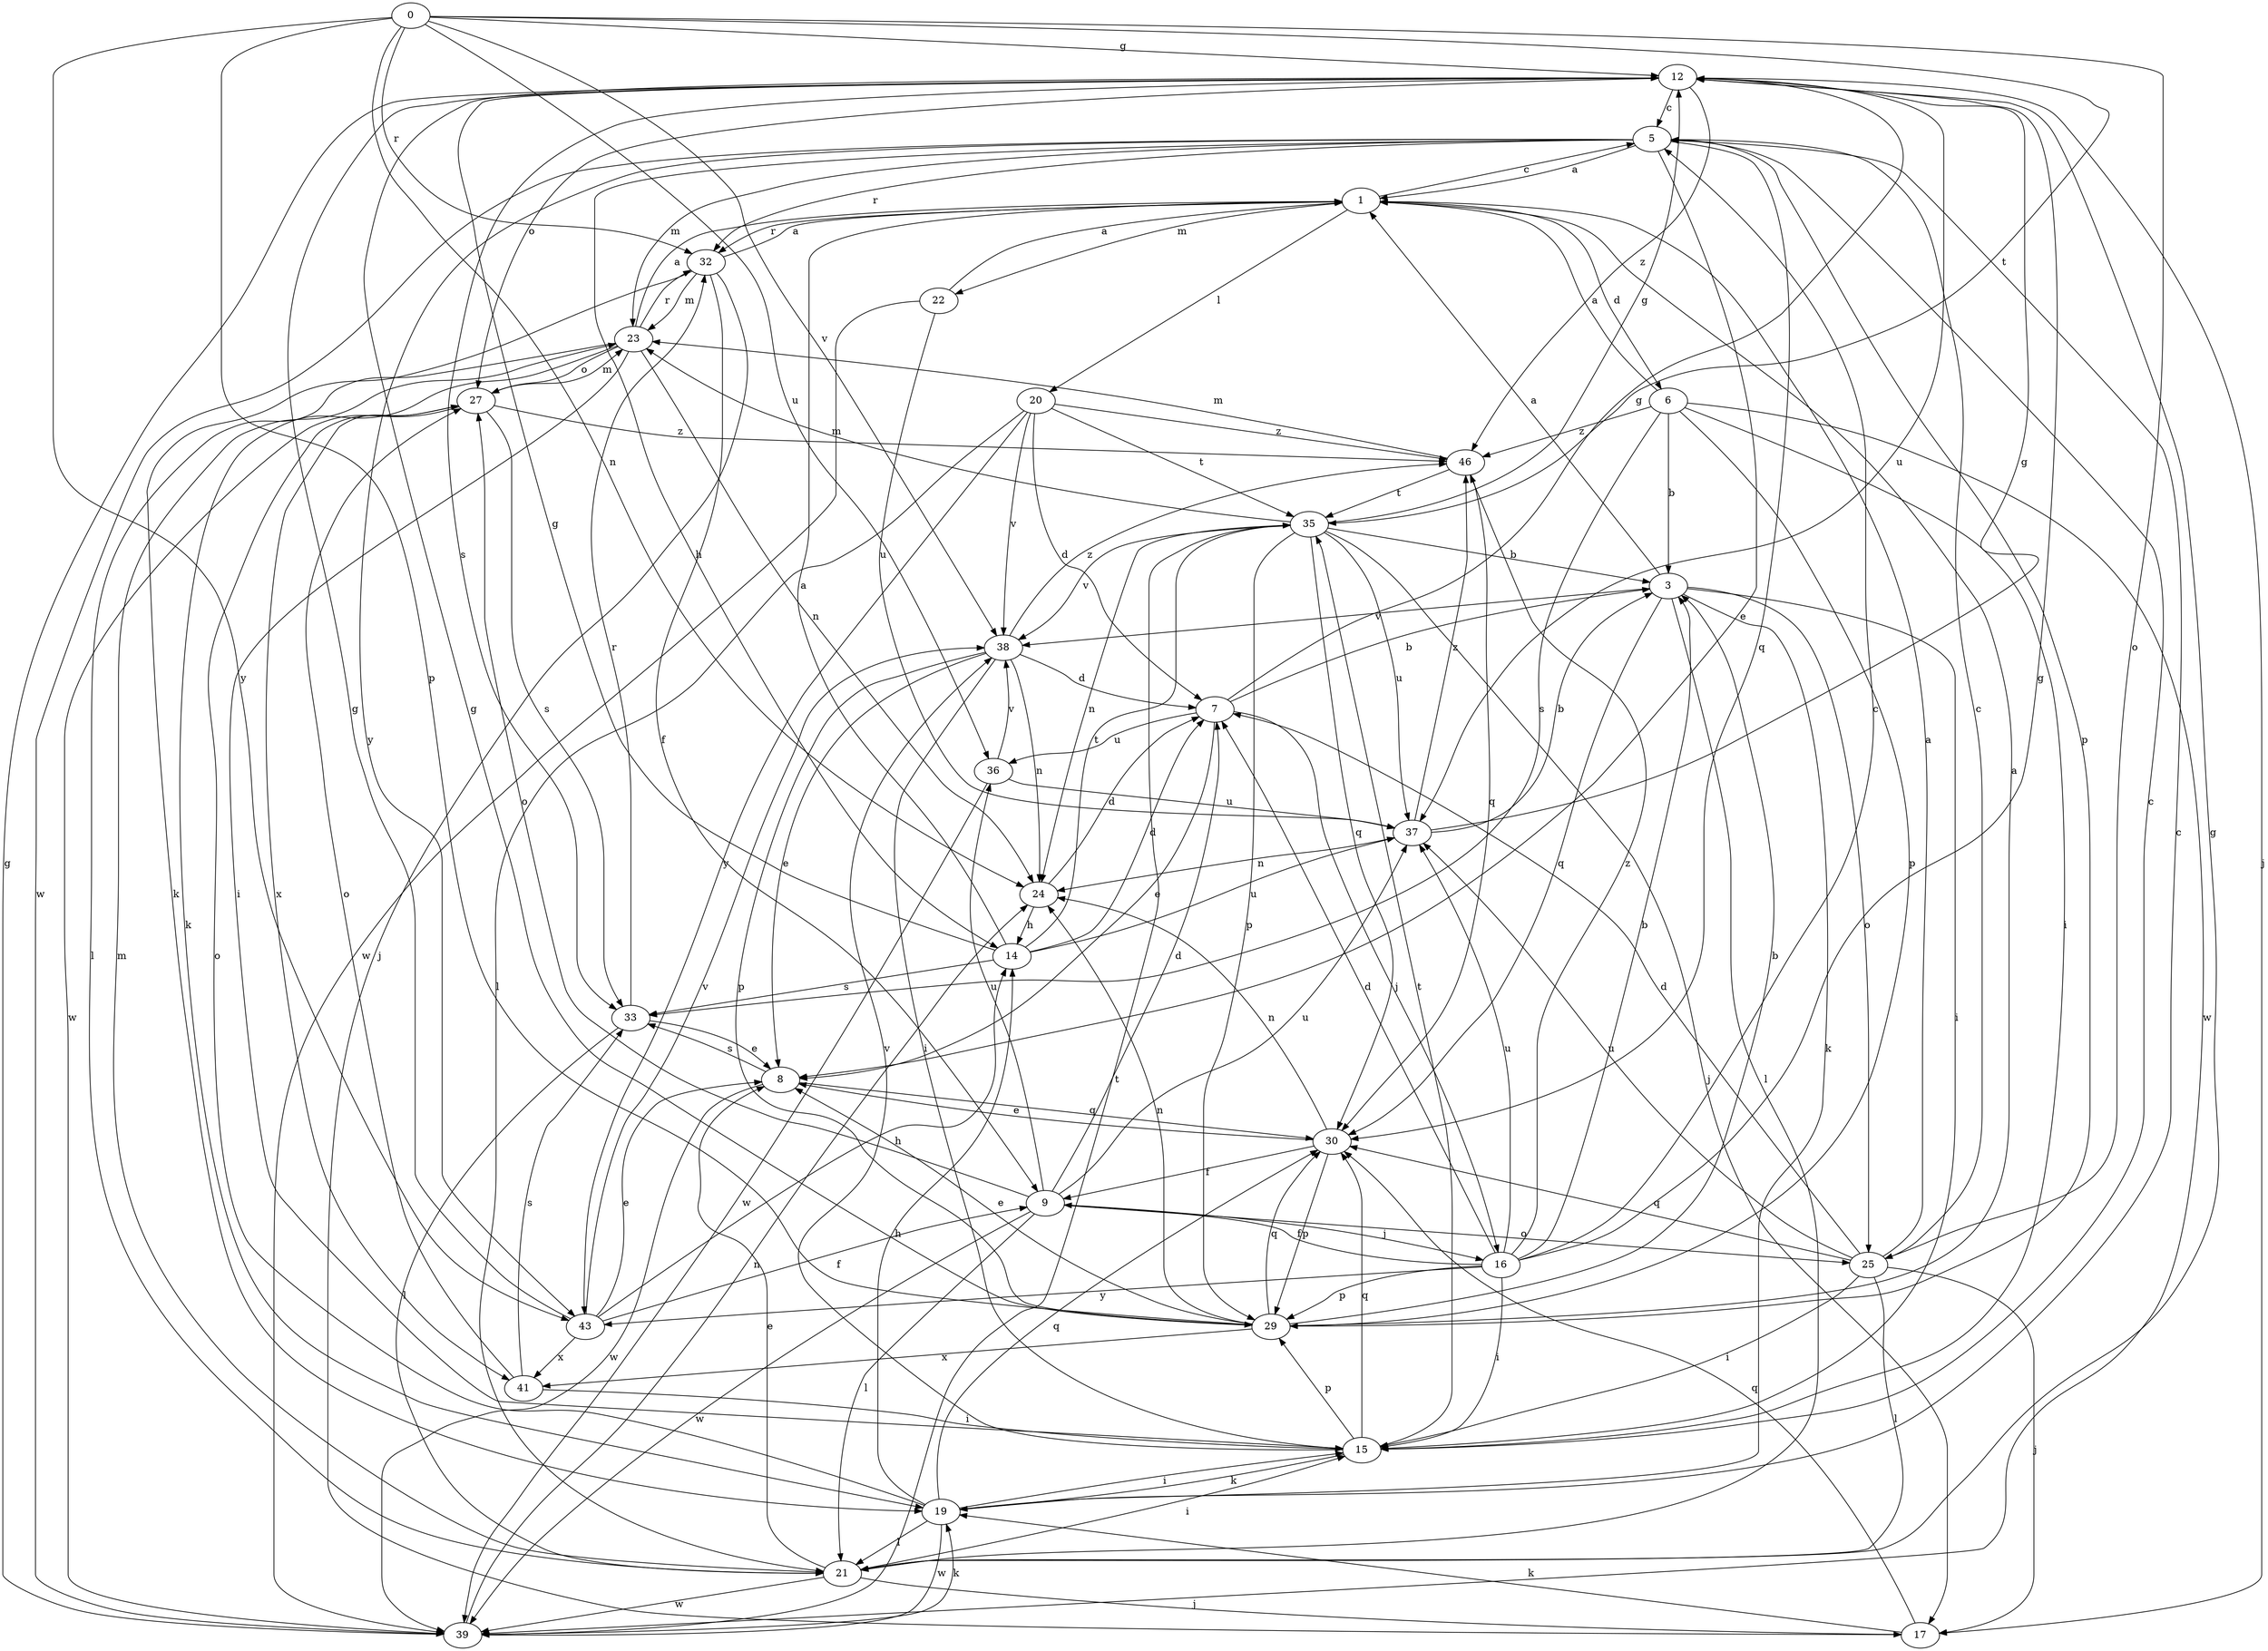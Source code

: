 strict digraph  {
0;
1;
3;
5;
6;
7;
8;
9;
12;
14;
15;
16;
17;
19;
20;
21;
22;
23;
24;
25;
27;
29;
30;
32;
33;
35;
36;
37;
38;
39;
41;
43;
46;
0 -> 12  [label=g];
0 -> 24  [label=n];
0 -> 25  [label=o];
0 -> 29  [label=p];
0 -> 32  [label=r];
0 -> 35  [label=t];
0 -> 36  [label=u];
0 -> 38  [label=v];
0 -> 43  [label=y];
1 -> 5  [label=c];
1 -> 6  [label=d];
1 -> 20  [label=l];
1 -> 22  [label=m];
1 -> 32  [label=r];
3 -> 1  [label=a];
3 -> 15  [label=i];
3 -> 19  [label=k];
3 -> 21  [label=l];
3 -> 25  [label=o];
3 -> 30  [label=q];
3 -> 38  [label=v];
5 -> 1  [label=a];
5 -> 8  [label=e];
5 -> 14  [label=h];
5 -> 23  [label=m];
5 -> 29  [label=p];
5 -> 30  [label=q];
5 -> 32  [label=r];
5 -> 39  [label=w];
5 -> 43  [label=y];
6 -> 1  [label=a];
6 -> 3  [label=b];
6 -> 15  [label=i];
6 -> 29  [label=p];
6 -> 33  [label=s];
6 -> 39  [label=w];
6 -> 46  [label=z];
7 -> 3  [label=b];
7 -> 8  [label=e];
7 -> 12  [label=g];
7 -> 16  [label=j];
7 -> 36  [label=u];
8 -> 30  [label=q];
8 -> 33  [label=s];
8 -> 39  [label=w];
9 -> 7  [label=d];
9 -> 16  [label=j];
9 -> 21  [label=l];
9 -> 25  [label=o];
9 -> 27  [label=o];
9 -> 36  [label=u];
9 -> 37  [label=u];
9 -> 39  [label=w];
12 -> 5  [label=c];
12 -> 17  [label=j];
12 -> 27  [label=o];
12 -> 33  [label=s];
12 -> 37  [label=u];
12 -> 46  [label=z];
14 -> 1  [label=a];
14 -> 7  [label=d];
14 -> 12  [label=g];
14 -> 33  [label=s];
14 -> 35  [label=t];
14 -> 37  [label=u];
15 -> 5  [label=c];
15 -> 19  [label=k];
15 -> 29  [label=p];
15 -> 30  [label=q];
15 -> 35  [label=t];
15 -> 38  [label=v];
16 -> 3  [label=b];
16 -> 5  [label=c];
16 -> 7  [label=d];
16 -> 9  [label=f];
16 -> 12  [label=g];
16 -> 15  [label=i];
16 -> 29  [label=p];
16 -> 37  [label=u];
16 -> 43  [label=y];
16 -> 46  [label=z];
17 -> 19  [label=k];
17 -> 30  [label=q];
19 -> 5  [label=c];
19 -> 14  [label=h];
19 -> 15  [label=i];
19 -> 21  [label=l];
19 -> 27  [label=o];
19 -> 30  [label=q];
19 -> 39  [label=w];
20 -> 7  [label=d];
20 -> 21  [label=l];
20 -> 35  [label=t];
20 -> 38  [label=v];
20 -> 43  [label=y];
20 -> 46  [label=z];
21 -> 8  [label=e];
21 -> 12  [label=g];
21 -> 15  [label=i];
21 -> 17  [label=j];
21 -> 23  [label=m];
21 -> 39  [label=w];
22 -> 1  [label=a];
22 -> 37  [label=u];
22 -> 39  [label=w];
23 -> 1  [label=a];
23 -> 15  [label=i];
23 -> 19  [label=k];
23 -> 21  [label=l];
23 -> 24  [label=n];
23 -> 27  [label=o];
23 -> 32  [label=r];
24 -> 7  [label=d];
24 -> 14  [label=h];
25 -> 1  [label=a];
25 -> 5  [label=c];
25 -> 7  [label=d];
25 -> 15  [label=i];
25 -> 17  [label=j];
25 -> 21  [label=l];
25 -> 30  [label=q];
25 -> 37  [label=u];
27 -> 23  [label=m];
27 -> 33  [label=s];
27 -> 39  [label=w];
27 -> 41  [label=x];
27 -> 46  [label=z];
29 -> 1  [label=a];
29 -> 3  [label=b];
29 -> 8  [label=e];
29 -> 12  [label=g];
29 -> 24  [label=n];
29 -> 30  [label=q];
29 -> 41  [label=x];
30 -> 8  [label=e];
30 -> 9  [label=f];
30 -> 24  [label=n];
30 -> 29  [label=p];
32 -> 1  [label=a];
32 -> 9  [label=f];
32 -> 17  [label=j];
32 -> 19  [label=k];
32 -> 23  [label=m];
33 -> 8  [label=e];
33 -> 21  [label=l];
33 -> 32  [label=r];
35 -> 3  [label=b];
35 -> 12  [label=g];
35 -> 17  [label=j];
35 -> 23  [label=m];
35 -> 24  [label=n];
35 -> 29  [label=p];
35 -> 30  [label=q];
35 -> 37  [label=u];
35 -> 38  [label=v];
36 -> 37  [label=u];
36 -> 38  [label=v];
36 -> 39  [label=w];
37 -> 3  [label=b];
37 -> 12  [label=g];
37 -> 24  [label=n];
37 -> 46  [label=z];
38 -> 7  [label=d];
38 -> 8  [label=e];
38 -> 15  [label=i];
38 -> 24  [label=n];
38 -> 29  [label=p];
38 -> 46  [label=z];
39 -> 12  [label=g];
39 -> 19  [label=k];
39 -> 24  [label=n];
39 -> 35  [label=t];
41 -> 15  [label=i];
41 -> 27  [label=o];
41 -> 33  [label=s];
43 -> 8  [label=e];
43 -> 9  [label=f];
43 -> 12  [label=g];
43 -> 14  [label=h];
43 -> 38  [label=v];
43 -> 41  [label=x];
46 -> 23  [label=m];
46 -> 30  [label=q];
46 -> 35  [label=t];
}
